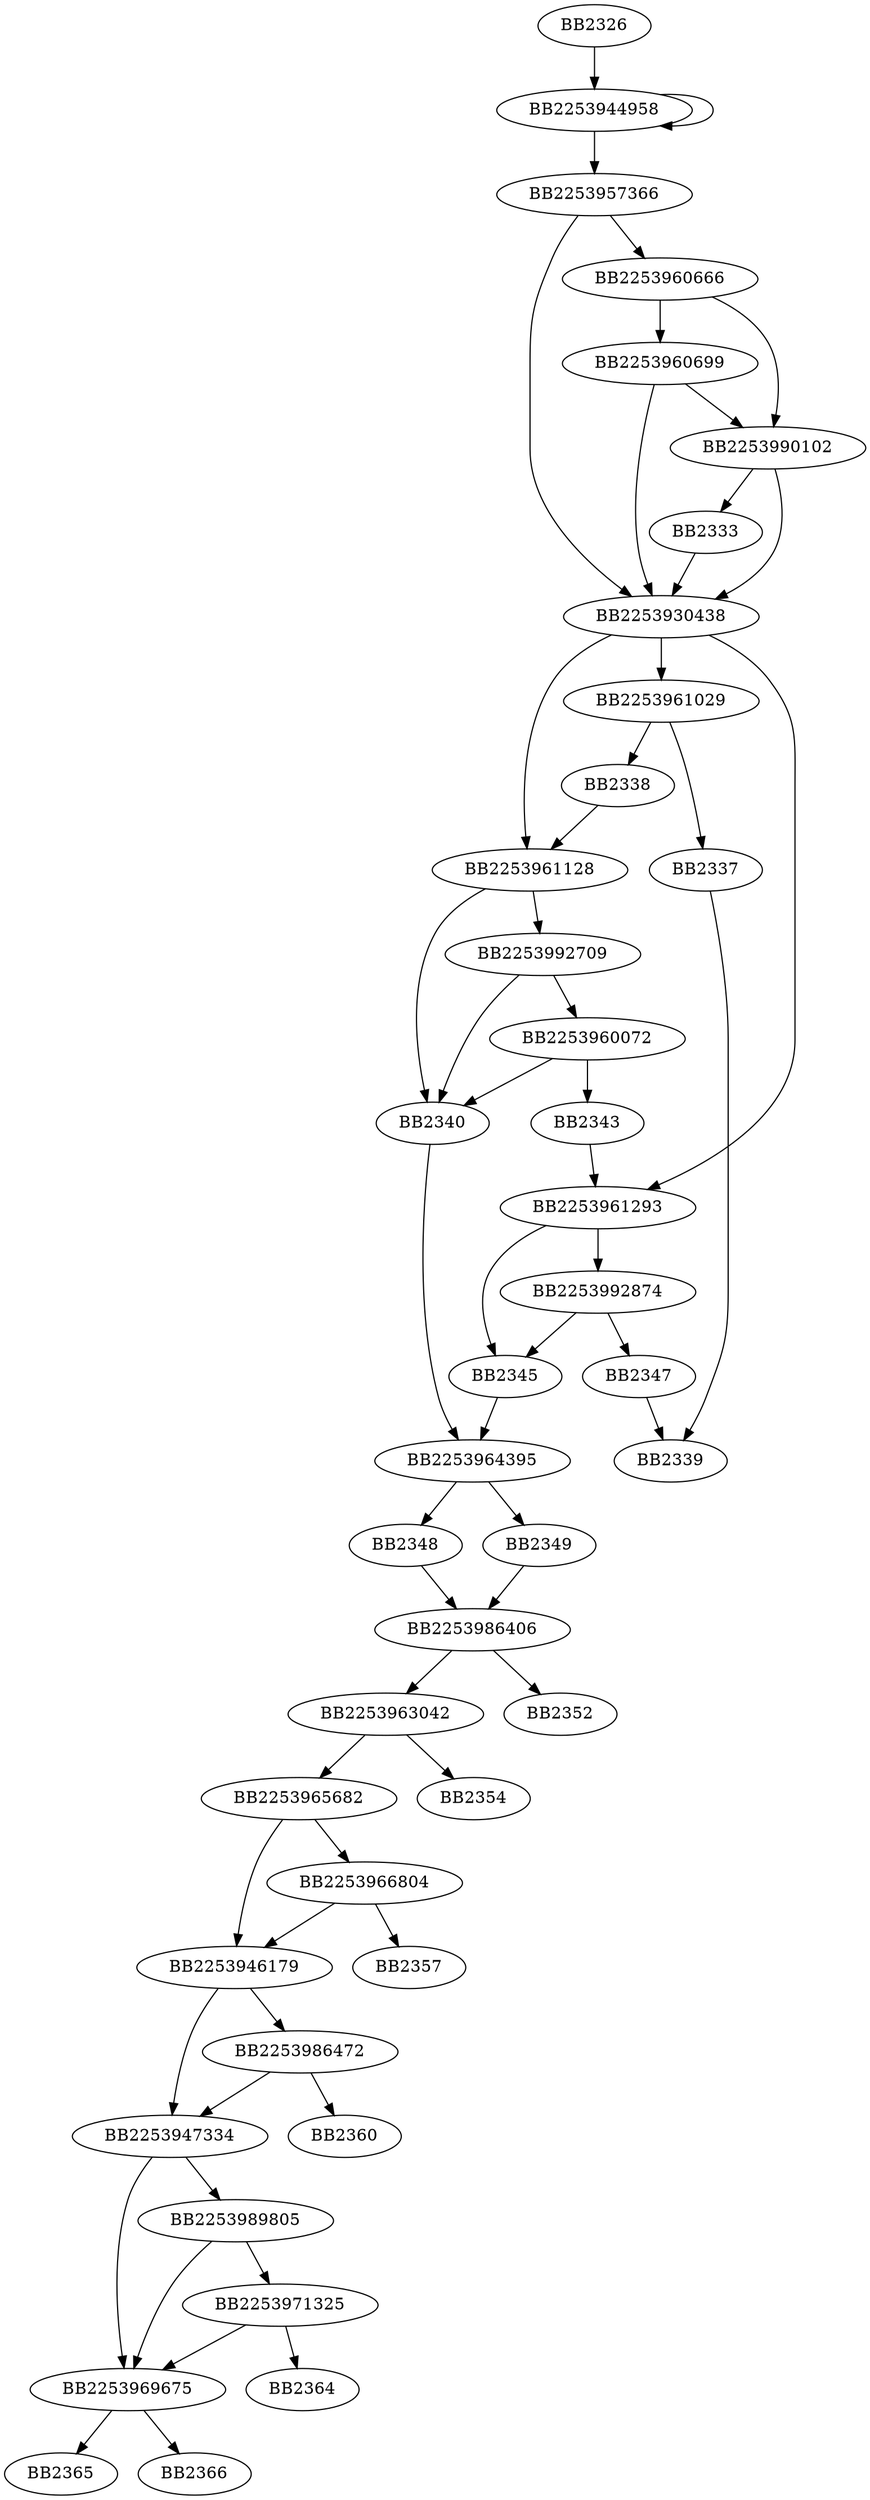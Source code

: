 digraph G{
	BB2326->BB2253944958;
	BB2253944958->BB2253944958;
	BB2253944958->BB2253957366;
	BB2253957366->BB2253960666;
	BB2253957366->BB2253930438;
	BB2253960666->BB2253990102;
	BB2253960666->BB2253960699;
	BB2253960699->BB2253990102;
	BB2253960699->BB2253930438;
	BB2253990102->BB2253930438;
	BB2253990102->BB2333;
	BB2333->BB2253930438;
	BB2253930438->BB2253961293;
	BB2253930438->BB2253961029;
	BB2253930438->BB2253961128;
	BB2253961029->BB2337;
	BB2253961029->BB2338;
	BB2337->BB2339;
	BB2338->BB2253961128;
	BB2253961128->BB2340;
	BB2253961128->BB2253992709;
	BB2253992709->BB2340;
	BB2253992709->BB2253960072;
	BB2253960072->BB2340;
	BB2253960072->BB2343;
	BB2340->BB2253964395;
	BB2343->BB2253961293;
	BB2253961293->BB2345;
	BB2253961293->BB2253992874;
	BB2253992874->BB2345;
	BB2253992874->BB2347;
	BB2345->BB2253964395;
	BB2347->BB2339;
	BB2253964395->BB2348;
	BB2253964395->BB2349;
	BB2348->BB2253986406;
	BB2349->BB2253986406;
	BB2253986406->BB2253963042;
	BB2253986406->BB2352;
	BB2253963042->BB2253965682;
	BB2253963042->BB2354;
	BB2253965682->BB2253966804;
	BB2253965682->BB2253946179;
	BB2253966804->BB2253946179;
	BB2253966804->BB2357;
	BB2253946179->BB2253947334;
	BB2253946179->BB2253986472;
	BB2253986472->BB2253947334;
	BB2253986472->BB2360;
	BB2253947334->BB2253989805;
	BB2253947334->BB2253969675;
	BB2253989805->BB2253969675;
	BB2253989805->BB2253971325;
	BB2253971325->BB2253969675;
	BB2253971325->BB2364;
	BB2253969675->BB2365;
	BB2253969675->BB2366;
}
